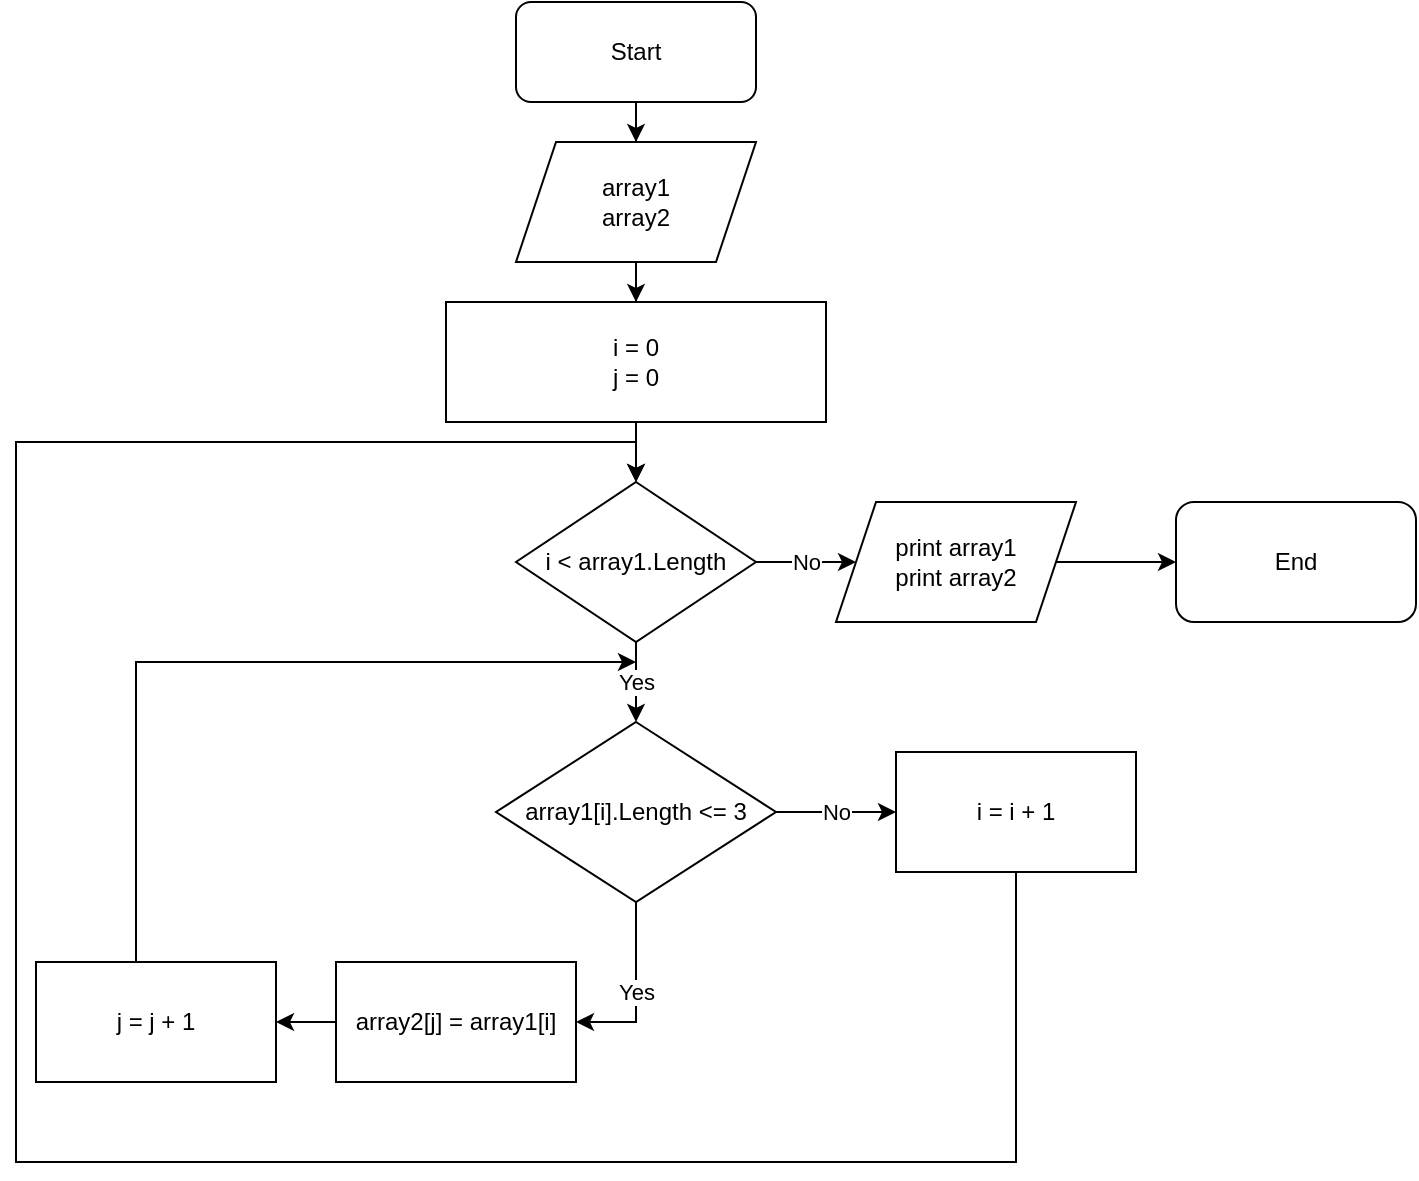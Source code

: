 <mxfile version="13.9.9" type="device"><diagram id="_ggTXGsRdLYBWkC6_j9V" name="Страница 1"><mxGraphModel dx="1304" dy="600" grid="1" gridSize="10" guides="1" tooltips="1" connect="1" arrows="1" fold="1" page="1" pageScale="1" pageWidth="827" pageHeight="1169" math="0" shadow="0"><root><mxCell id="0"/><mxCell id="1" parent="0"/><mxCell id="RmFQo_ALllVkIi2ZRjcK-26" style="edgeStyle=orthogonalEdgeStyle;rounded=0;orthogonalLoop=1;jettySize=auto;html=1;entryX=0.5;entryY=0;entryDx=0;entryDy=0;" edge="1" parent="1" source="RmFQo_ALllVkIi2ZRjcK-2" target="RmFQo_ALllVkIi2ZRjcK-4"><mxGeometry relative="1" as="geometry"/></mxCell><mxCell id="RmFQo_ALllVkIi2ZRjcK-2" value="Start" style="rounded=1;whiteSpace=wrap;html=1;" vertex="1" parent="1"><mxGeometry x="270" y="10" width="120" height="50" as="geometry"/></mxCell><mxCell id="RmFQo_ALllVkIi2ZRjcK-29" value="" style="edgeStyle=orthogonalEdgeStyle;rounded=0;orthogonalLoop=1;jettySize=auto;html=1;" edge="1" parent="1" source="RmFQo_ALllVkIi2ZRjcK-4" target="RmFQo_ALllVkIi2ZRjcK-8"><mxGeometry relative="1" as="geometry"/></mxCell><mxCell id="RmFQo_ALllVkIi2ZRjcK-4" value="array1&lt;br&gt;array2" style="shape=parallelogram;perimeter=parallelogramPerimeter;whiteSpace=wrap;html=1;fixedSize=1;" vertex="1" parent="1"><mxGeometry x="270" y="80" width="120" height="60" as="geometry"/></mxCell><mxCell id="RmFQo_ALllVkIi2ZRjcK-12" value="Yes" style="edgeStyle=orthogonalEdgeStyle;rounded=0;orthogonalLoop=1;jettySize=auto;html=1;" edge="1" parent="1" source="RmFQo_ALllVkIi2ZRjcK-5" target="RmFQo_ALllVkIi2ZRjcK-9"><mxGeometry relative="1" as="geometry"/></mxCell><mxCell id="RmFQo_ALllVkIi2ZRjcK-23" value="No" style="edgeStyle=orthogonalEdgeStyle;rounded=0;orthogonalLoop=1;jettySize=auto;html=1;entryX=0;entryY=0.5;entryDx=0;entryDy=0;" edge="1" parent="1" source="RmFQo_ALllVkIi2ZRjcK-5" target="RmFQo_ALllVkIi2ZRjcK-21"><mxGeometry relative="1" as="geometry"/></mxCell><mxCell id="RmFQo_ALllVkIi2ZRjcK-5" value="i &amp;lt; array1.Length" style="rhombus;whiteSpace=wrap;html=1;" vertex="1" parent="1"><mxGeometry x="270" y="250" width="120" height="80" as="geometry"/></mxCell><mxCell id="RmFQo_ALllVkIi2ZRjcK-20" style="edgeStyle=orthogonalEdgeStyle;rounded=0;orthogonalLoop=1;jettySize=auto;html=1;entryX=0.5;entryY=0;entryDx=0;entryDy=0;" edge="1" parent="1" source="RmFQo_ALllVkIi2ZRjcK-8" target="RmFQo_ALllVkIi2ZRjcK-5"><mxGeometry relative="1" as="geometry"/></mxCell><mxCell id="RmFQo_ALllVkIi2ZRjcK-8" value="i = 0&lt;br&gt;j = 0" style="rounded=0;whiteSpace=wrap;html=1;" vertex="1" parent="1"><mxGeometry x="235" y="160" width="190" height="60" as="geometry"/></mxCell><mxCell id="RmFQo_ALllVkIi2ZRjcK-11" value="Yes" style="edgeStyle=orthogonalEdgeStyle;rounded=0;orthogonalLoop=1;jettySize=auto;html=1;entryX=1;entryY=0.5;entryDx=0;entryDy=0;" edge="1" parent="1" source="RmFQo_ALllVkIi2ZRjcK-9" target="RmFQo_ALllVkIi2ZRjcK-10"><mxGeometry relative="1" as="geometry"/></mxCell><mxCell id="RmFQo_ALllVkIi2ZRjcK-17" value="No" style="edgeStyle=orthogonalEdgeStyle;rounded=0;orthogonalLoop=1;jettySize=auto;html=1;" edge="1" parent="1" source="RmFQo_ALllVkIi2ZRjcK-9" target="RmFQo_ALllVkIi2ZRjcK-18"><mxGeometry relative="1" as="geometry"><mxPoint x="470" y="415" as="targetPoint"/></mxGeometry></mxCell><mxCell id="RmFQo_ALllVkIi2ZRjcK-9" value="array1[i].Length &amp;lt;= 3" style="rhombus;whiteSpace=wrap;html=1;" vertex="1" parent="1"><mxGeometry x="260" y="370" width="140" height="90" as="geometry"/></mxCell><mxCell id="RmFQo_ALllVkIi2ZRjcK-16" style="edgeStyle=orthogonalEdgeStyle;rounded=0;orthogonalLoop=1;jettySize=auto;html=1;entryX=1;entryY=0.5;entryDx=0;entryDy=0;" edge="1" parent="1" source="RmFQo_ALllVkIi2ZRjcK-10" target="RmFQo_ALllVkIi2ZRjcK-13"><mxGeometry relative="1" as="geometry"/></mxCell><mxCell id="RmFQo_ALllVkIi2ZRjcK-10" value="array2[j] = array1[i]" style="rounded=0;whiteSpace=wrap;html=1;" vertex="1" parent="1"><mxGeometry x="180" y="490" width="120" height="60" as="geometry"/></mxCell><mxCell id="RmFQo_ALllVkIi2ZRjcK-15" style="edgeStyle=orthogonalEdgeStyle;rounded=0;orthogonalLoop=1;jettySize=auto;html=1;" edge="1" parent="1" source="RmFQo_ALllVkIi2ZRjcK-13"><mxGeometry relative="1" as="geometry"><mxPoint x="330" y="340" as="targetPoint"/><Array as="points"><mxPoint x="80" y="340"/></Array></mxGeometry></mxCell><mxCell id="RmFQo_ALllVkIi2ZRjcK-13" value="j = j + 1" style="rounded=0;whiteSpace=wrap;html=1;" vertex="1" parent="1"><mxGeometry x="30" y="490" width="120" height="60" as="geometry"/></mxCell><mxCell id="RmFQo_ALllVkIi2ZRjcK-19" style="edgeStyle=orthogonalEdgeStyle;rounded=0;orthogonalLoop=1;jettySize=auto;html=1;entryX=0.5;entryY=0;entryDx=0;entryDy=0;" edge="1" parent="1" source="RmFQo_ALllVkIi2ZRjcK-18" target="RmFQo_ALllVkIi2ZRjcK-5"><mxGeometry relative="1" as="geometry"><Array as="points"><mxPoint x="520" y="590"/><mxPoint x="20" y="590"/><mxPoint x="20" y="230"/><mxPoint x="330" y="230"/></Array></mxGeometry></mxCell><mxCell id="RmFQo_ALllVkIi2ZRjcK-18" value="i = i + 1" style="rounded=0;whiteSpace=wrap;html=1;" vertex="1" parent="1"><mxGeometry x="460" y="385" width="120" height="60" as="geometry"/></mxCell><mxCell id="RmFQo_ALllVkIi2ZRjcK-25" style="edgeStyle=orthogonalEdgeStyle;rounded=0;orthogonalLoop=1;jettySize=auto;html=1;entryX=0;entryY=0.5;entryDx=0;entryDy=0;" edge="1" parent="1" source="RmFQo_ALllVkIi2ZRjcK-21" target="RmFQo_ALllVkIi2ZRjcK-24"><mxGeometry relative="1" as="geometry"/></mxCell><mxCell id="RmFQo_ALllVkIi2ZRjcK-21" value="print array1&lt;br&gt;print array2" style="shape=parallelogram;perimeter=parallelogramPerimeter;whiteSpace=wrap;html=1;fixedSize=1;" vertex="1" parent="1"><mxGeometry x="430" y="260" width="120" height="60" as="geometry"/></mxCell><mxCell id="RmFQo_ALllVkIi2ZRjcK-24" value="End" style="rounded=1;whiteSpace=wrap;html=1;" vertex="1" parent="1"><mxGeometry x="600" y="260" width="120" height="60" as="geometry"/></mxCell></root></mxGraphModel></diagram></mxfile>
